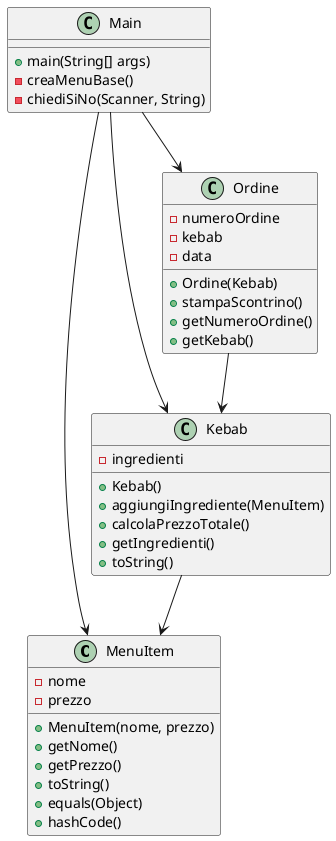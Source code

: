 @startuml

class MenuItem {
  - nome
  - prezzo
  + MenuItem(nome, prezzo)
  + getNome()
  + getPrezzo()
  + toString()
  + equals(Object)
  + hashCode()
}

class Kebab {
  - ingredienti
  + Kebab()
  + aggiungiIngrediente(MenuItem)
  + calcolaPrezzoTotale()
  + getIngredienti()
  + toString()
}

class Ordine {
  - numeroOrdine
  - kebab
  - data
  + Ordine(Kebab)
  + stampaScontrino()
  + getNumeroOrdine()
  + getKebab()
}

class Main {
  + main(String[] args)
  - creaMenuBase()
  - chiediSiNo(Scanner, String)
}

Kebab --> MenuItem
Ordine --> Kebab
Main --> Ordine
Main --> Kebab
Main --> MenuItem

@enduml

